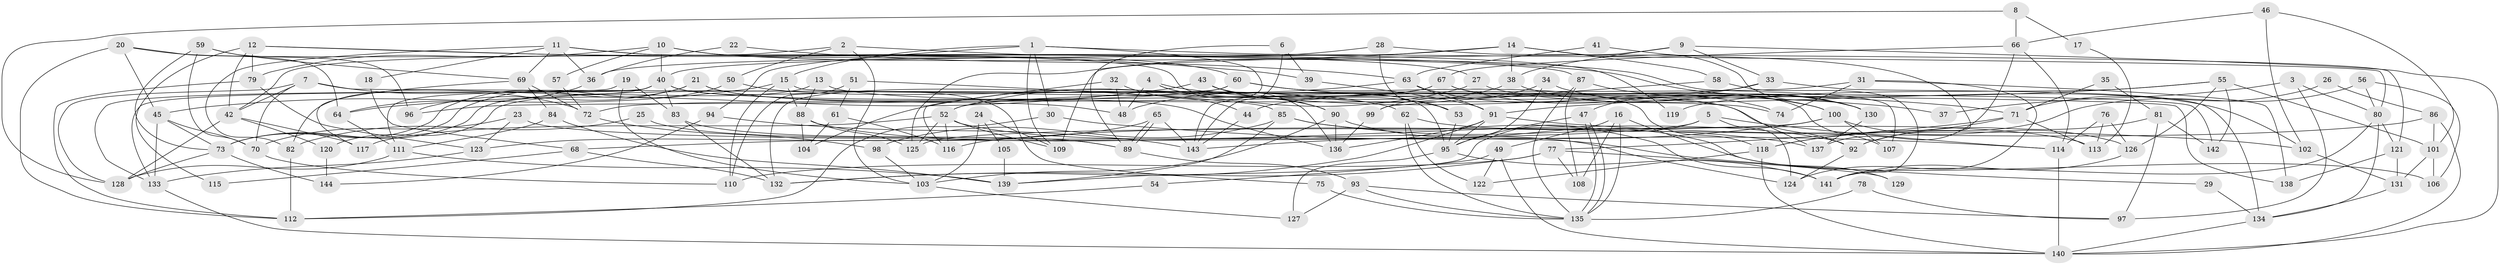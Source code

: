 // coarse degree distribution, {6: 0.15517241379310345, 8: 0.1206896551724138, 9: 0.08620689655172414, 4: 0.08620689655172414, 10: 0.08620689655172414, 5: 0.1206896551724138, 2: 0.1206896551724138, 12: 0.017241379310344827, 7: 0.06896551724137931, 14: 0.034482758620689655, 3: 0.08620689655172414, 1: 0.017241379310344827}
// Generated by graph-tools (version 1.1) at 2025/51/03/04/25 22:51:20]
// undirected, 144 vertices, 288 edges
graph export_dot {
  node [color=gray90,style=filled];
  1;
  2;
  3;
  4;
  5;
  6;
  7;
  8;
  9;
  10;
  11;
  12;
  13;
  14;
  15;
  16;
  17;
  18;
  19;
  20;
  21;
  22;
  23;
  24;
  25;
  26;
  27;
  28;
  29;
  30;
  31;
  32;
  33;
  34;
  35;
  36;
  37;
  38;
  39;
  40;
  41;
  42;
  43;
  44;
  45;
  46;
  47;
  48;
  49;
  50;
  51;
  52;
  53;
  54;
  55;
  56;
  57;
  58;
  59;
  60;
  61;
  62;
  63;
  64;
  65;
  66;
  67;
  68;
  69;
  70;
  71;
  72;
  73;
  74;
  75;
  76;
  77;
  78;
  79;
  80;
  81;
  82;
  83;
  84;
  85;
  86;
  87;
  88;
  89;
  90;
  91;
  92;
  93;
  94;
  95;
  96;
  97;
  98;
  99;
  100;
  101;
  102;
  103;
  104;
  105;
  106;
  107;
  108;
  109;
  110;
  111;
  112;
  113;
  114;
  115;
  116;
  117;
  118;
  119;
  120;
  121;
  122;
  123;
  124;
  125;
  126;
  127;
  128;
  129;
  130;
  131;
  132;
  133;
  134;
  135;
  136;
  137;
  138;
  139;
  140;
  141;
  142;
  143;
  144;
  1 -- 30;
  1 -- 143;
  1 -- 15;
  1 -- 80;
  1 -- 94;
  1 -- 109;
  2 -- 87;
  2 -- 103;
  2 -- 42;
  2 -- 50;
  3 -- 97;
  3 -- 80;
  3 -- 37;
  4 -- 136;
  4 -- 90;
  4 -- 37;
  4 -- 48;
  5 -- 114;
  5 -- 124;
  5 -- 68;
  5 -- 139;
  6 -- 89;
  6 -- 39;
  6 -- 143;
  7 -- 42;
  7 -- 70;
  7 -- 72;
  7 -- 128;
  7 -- 138;
  8 -- 66;
  8 -- 128;
  8 -- 17;
  9 -- 109;
  9 -- 140;
  9 -- 33;
  9 -- 38;
  10 -- 60;
  10 -- 107;
  10 -- 40;
  10 -- 57;
  10 -- 79;
  11 -- 95;
  11 -- 36;
  11 -- 18;
  11 -- 69;
  11 -- 82;
  11 -- 119;
  12 -- 42;
  12 -- 130;
  12 -- 39;
  12 -- 79;
  12 -- 115;
  13 -- 88;
  13 -- 73;
  13 -- 74;
  14 -- 125;
  14 -- 40;
  14 -- 38;
  14 -- 58;
  14 -- 130;
  15 -- 45;
  15 -- 88;
  15 -- 110;
  15 -- 142;
  16 -- 108;
  16 -- 135;
  16 -- 49;
  16 -- 129;
  17 -- 113;
  18 -- 68;
  19 -- 133;
  19 -- 103;
  19 -- 83;
  20 -- 112;
  20 -- 45;
  20 -- 27;
  20 -- 64;
  21 -- 48;
  21 -- 136;
  21 -- 73;
  21 -- 96;
  22 -- 36;
  22 -- 63;
  23 -- 123;
  23 -- 70;
  23 -- 29;
  24 -- 103;
  24 -- 109;
  24 -- 105;
  25 -- 82;
  25 -- 89;
  26 -- 86;
  26 -- 71;
  27 -- 52;
  27 -- 102;
  28 -- 121;
  28 -- 53;
  28 -- 36;
  29 -- 134;
  30 -- 112;
  30 -- 114;
  31 -- 124;
  31 -- 74;
  31 -- 52;
  31 -- 138;
  32 -- 44;
  32 -- 48;
  32 -- 116;
  33 -- 47;
  33 -- 44;
  33 -- 134;
  34 -- 130;
  34 -- 95;
  34 -- 99;
  35 -- 81;
  35 -- 71;
  36 -- 64;
  38 -- 48;
  38 -- 130;
  39 -- 91;
  40 -- 133;
  40 -- 75;
  40 -- 82;
  40 -- 83;
  40 -- 92;
  40 -- 111;
  41 -- 63;
  41 -- 118;
  42 -- 128;
  42 -- 117;
  42 -- 120;
  43 -- 64;
  43 -- 90;
  43 -- 53;
  43 -- 137;
  44 -- 143;
  45 -- 73;
  45 -- 133;
  45 -- 70;
  46 -- 102;
  46 -- 66;
  46 -- 101;
  47 -- 95;
  47 -- 135;
  47 -- 135;
  49 -- 140;
  49 -- 54;
  49 -- 122;
  50 -- 73;
  50 -- 62;
  51 -- 85;
  51 -- 110;
  51 -- 61;
  52 -- 117;
  52 -- 92;
  52 -- 109;
  52 -- 116;
  52 -- 125;
  53 -- 95;
  54 -- 112;
  55 -- 101;
  55 -- 126;
  55 -- 91;
  55 -- 119;
  55 -- 142;
  56 -- 92;
  56 -- 80;
  56 -- 106;
  57 -- 72;
  58 -- 141;
  58 -- 99;
  59 -- 73;
  59 -- 96;
  59 -- 69;
  59 -- 70;
  60 -- 132;
  60 -- 71;
  60 -- 96;
  60 -- 118;
  61 -- 116;
  61 -- 104;
  62 -- 122;
  62 -- 113;
  62 -- 135;
  63 -- 104;
  63 -- 91;
  63 -- 74;
  64 -- 111;
  65 -- 143;
  65 -- 89;
  65 -- 89;
  65 -- 123;
  66 -- 137;
  66 -- 67;
  66 -- 114;
  67 -- 72;
  67 -- 100;
  67 -- 107;
  67 -- 120;
  68 -- 132;
  68 -- 115;
  69 -- 72;
  69 -- 84;
  69 -- 117;
  70 -- 110;
  71 -- 77;
  71 -- 118;
  71 -- 113;
  72 -- 98;
  73 -- 128;
  73 -- 144;
  75 -- 135;
  76 -- 114;
  76 -- 113;
  76 -- 126;
  77 -- 132;
  77 -- 110;
  77 -- 108;
  77 -- 129;
  78 -- 135;
  78 -- 97;
  79 -- 112;
  79 -- 123;
  80 -- 134;
  80 -- 121;
  80 -- 141;
  81 -- 92;
  81 -- 142;
  81 -- 97;
  82 -- 112;
  83 -- 89;
  83 -- 132;
  84 -- 139;
  84 -- 111;
  85 -- 139;
  85 -- 137;
  85 -- 98;
  85 -- 141;
  86 -- 101;
  86 -- 116;
  86 -- 140;
  87 -- 100;
  87 -- 135;
  87 -- 108;
  88 -- 125;
  88 -- 104;
  88 -- 124;
  89 -- 93;
  90 -- 136;
  90 -- 103;
  90 -- 106;
  91 -- 102;
  91 -- 95;
  91 -- 132;
  91 -- 136;
  92 -- 124;
  93 -- 135;
  93 -- 97;
  93 -- 127;
  94 -- 144;
  94 -- 143;
  95 -- 141;
  95 -- 127;
  98 -- 103;
  99 -- 136;
  100 -- 126;
  100 -- 143;
  100 -- 107;
  100 -- 125;
  101 -- 106;
  101 -- 131;
  102 -- 131;
  103 -- 127;
  105 -- 139;
  111 -- 128;
  111 -- 139;
  114 -- 140;
  118 -- 140;
  118 -- 122;
  120 -- 144;
  121 -- 138;
  121 -- 131;
  123 -- 133;
  126 -- 141;
  130 -- 137;
  131 -- 134;
  133 -- 140;
  134 -- 140;
}
